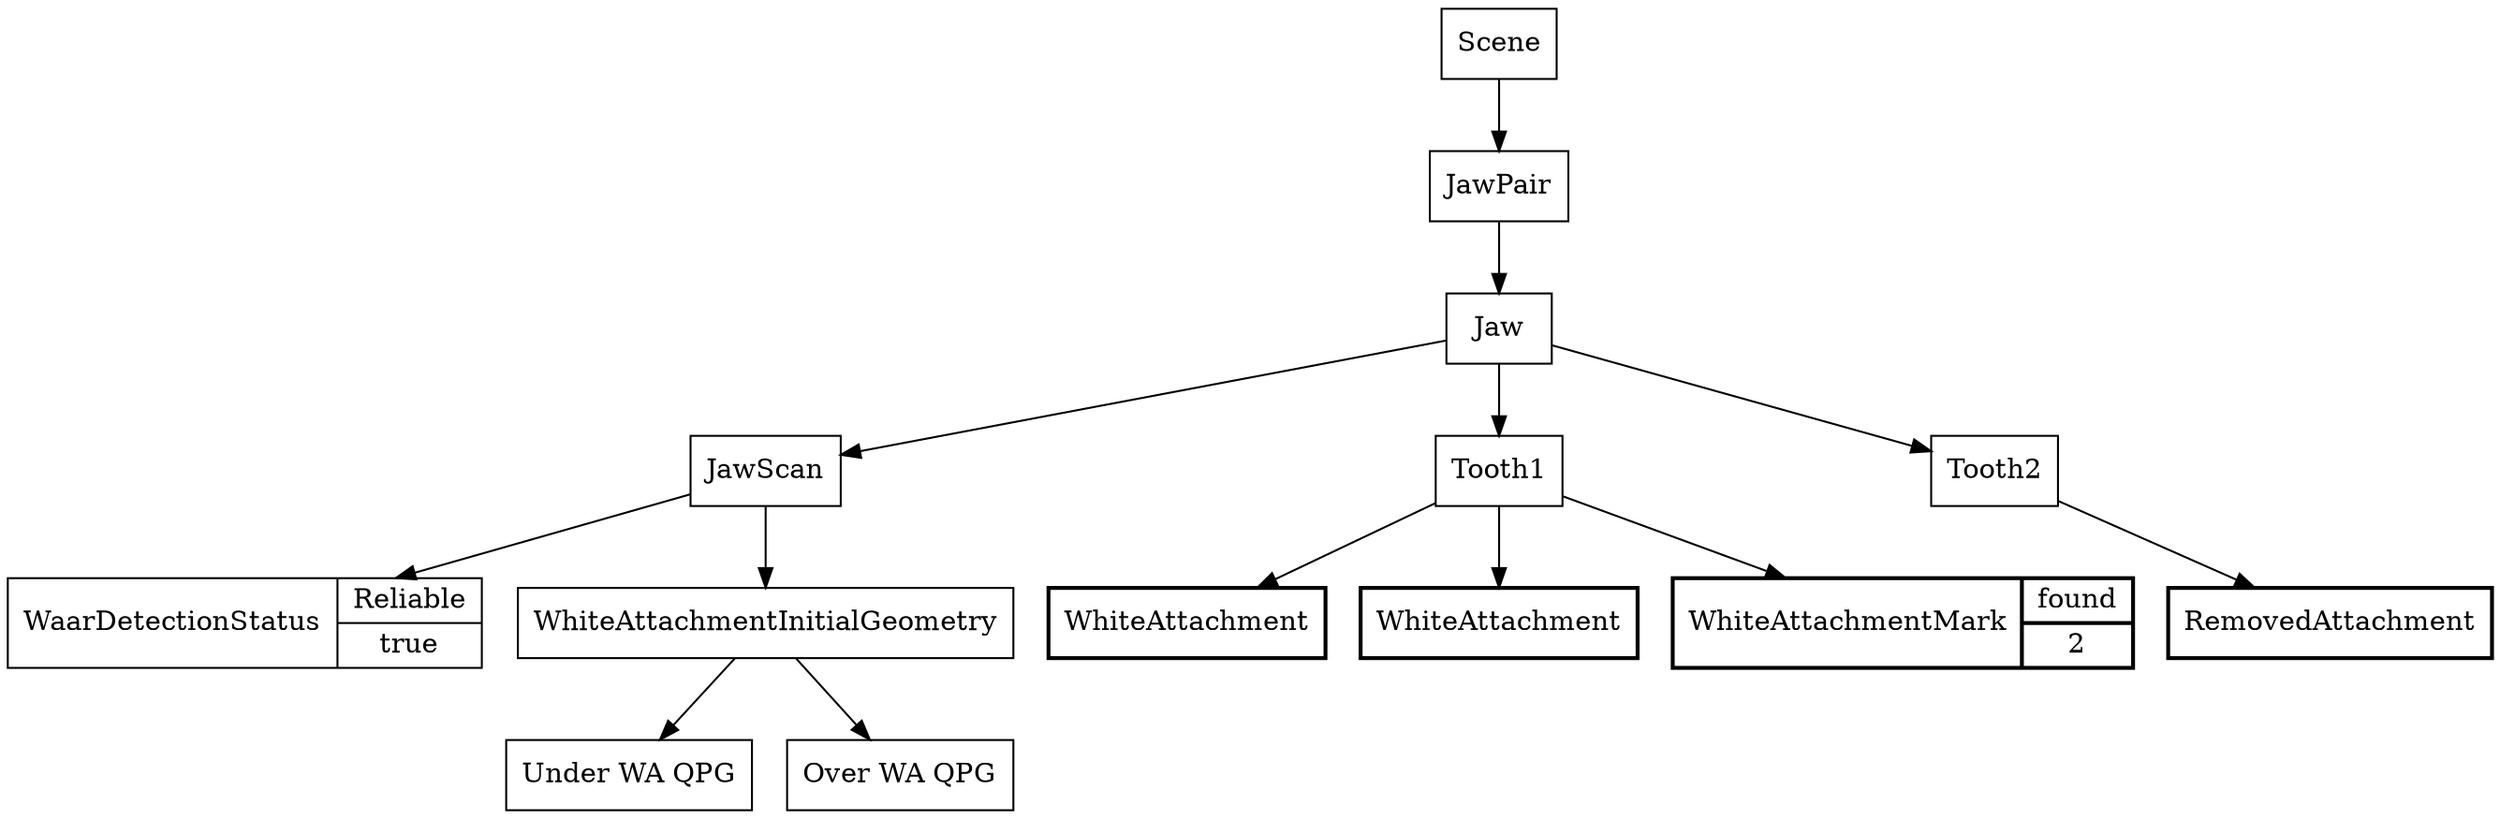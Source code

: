 digraph WhiteAttachments {
    node [shape=record];
    Scene -> JawPair -> Jaw -> JawScan;
    
    status [label="<detectstatus>WaarDetectionStatus | {Reliable | true}"];
   
    JawScan -> status;
    
    WAInitialGeometry1 [label="WhiteAttachmentInitialGeometry"];
    WAUnderGeom1 [label = "Under WA QPG"];
    WAOverGeom1 [label = "Over WA QPG"];
    WAInitialGeometry1 -> {WAUnderGeom1, WAOverGeom1};
    JawScan -> WAInitialGeometry1;
    Jaw -> {Tooth1, Tooth2};
    WhiteAttachment1[style = bold, label = "WhiteAttachment"];
    WhiteAttachment2[style = bold, label = "WhiteAttachment"];
    Tooth1 -> {WhiteAttachment1, WhiteAttachment2};
    WAMark1 [style = bold, label = "<WAMark>WhiteAttachmentMark|{found|2}"];
    Tooth1 -> WAMark1;
    RemovedAttachment[style = bold];
    Tooth2 -> RemovedAttachment;
}